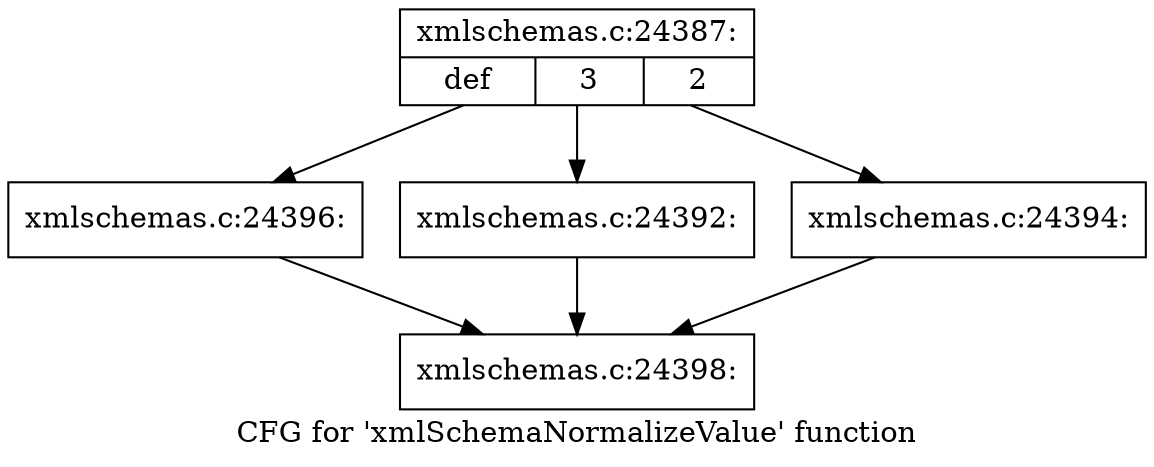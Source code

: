 digraph "CFG for 'xmlSchemaNormalizeValue' function" {
	label="CFG for 'xmlSchemaNormalizeValue' function";

	Node0x53bb8f0 [shape=record,label="{xmlschemas.c:24387:|{<s0>def|<s1>3|<s2>2}}"];
	Node0x53bb8f0 -> Node0x53e6da0;
	Node0x53bb8f0 -> Node0x53e70d0;
	Node0x53bb8f0 -> Node0x53e7570;
	Node0x53e70d0 [shape=record,label="{xmlschemas.c:24392:}"];
	Node0x53e70d0 -> Node0x53c5010;
	Node0x53e7570 [shape=record,label="{xmlschemas.c:24394:}"];
	Node0x53e7570 -> Node0x53c5010;
	Node0x53e6da0 [shape=record,label="{xmlschemas.c:24396:}"];
	Node0x53e6da0 -> Node0x53c5010;
	Node0x53c5010 [shape=record,label="{xmlschemas.c:24398:}"];
}
